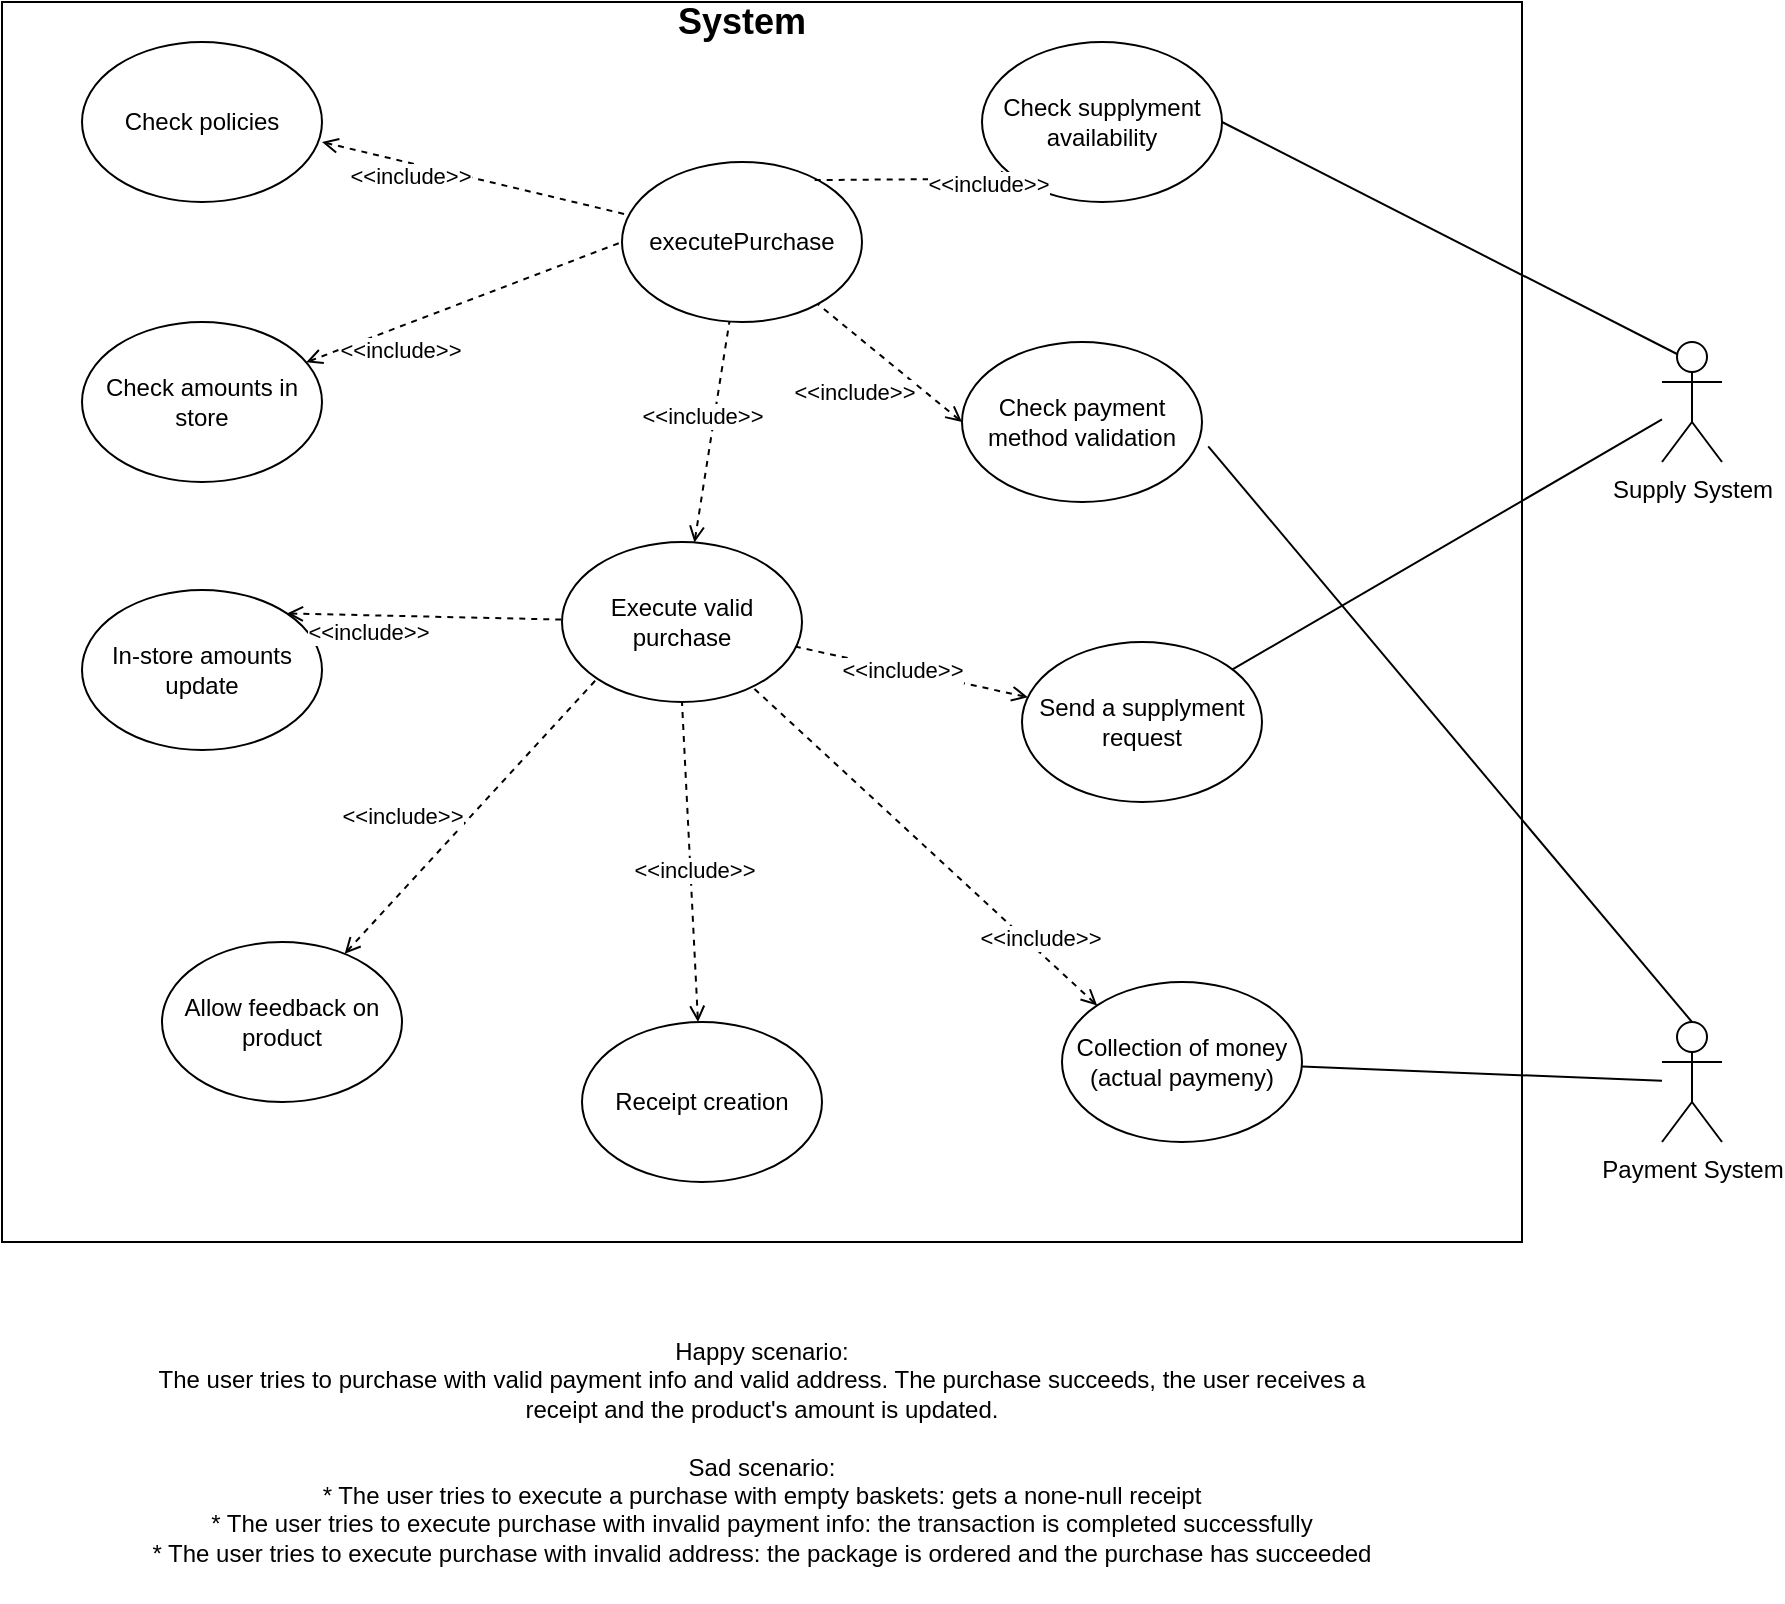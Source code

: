 <mxfile version="14.8.0" type="device"><diagram id="GF-xDZAtTtPJgC9kSCFO" name="Page-1"><mxGraphModel dx="1278" dy="579" grid="1" gridSize="10" guides="1" tooltips="1" connect="1" arrows="1" fold="1" page="1" pageScale="1" pageWidth="583" pageHeight="827" math="0" shadow="0"><root><mxCell id="0"/><mxCell id="1" parent="0"/><mxCell id="OXgNddLI51u4a1bNV40O-27" value="Supply System" style="shape=umlActor;verticalLabelPosition=bottom;verticalAlign=top;html=1;outlineConnect=0;" parent="1" vertex="1"><mxGeometry x="950" y="180" width="30" height="60" as="geometry"/></mxCell><mxCell id="OXgNddLI51u4a1bNV40O-29" value="Payment System" style="shape=umlActor;verticalLabelPosition=bottom;verticalAlign=top;html=1;outlineConnect=0;" parent="1" vertex="1"><mxGeometry x="950" y="520" width="30" height="60" as="geometry"/></mxCell><mxCell id="OXgNddLI51u4a1bNV40O-37" value="" style="rounded=0;whiteSpace=wrap;html=1;" parent="1" vertex="1"><mxGeometry x="120" y="10" width="760" height="620" as="geometry"/></mxCell><mxCell id="OXgNddLI51u4a1bNV40O-38" value="executePurchase" style="ellipse;whiteSpace=wrap;html=1;" parent="1" vertex="1"><mxGeometry x="430" y="90" width="120" height="80" as="geometry"/></mxCell><mxCell id="OXgNddLI51u4a1bNV40O-39" value="Check policies" style="ellipse;whiteSpace=wrap;html=1;" parent="1" vertex="1"><mxGeometry x="160" y="30" width="120" height="80" as="geometry"/></mxCell><mxCell id="OXgNddLI51u4a1bNV40O-40" value="Check amounts in store" style="ellipse;whiteSpace=wrap;html=1;" parent="1" vertex="1"><mxGeometry x="160" y="170" width="120" height="80" as="geometry"/></mxCell><mxCell id="OXgNddLI51u4a1bNV40O-41" value="Check supplyment availability" style="ellipse;whiteSpace=wrap;html=1;" parent="1" vertex="1"><mxGeometry x="610" y="30" width="120" height="80" as="geometry"/></mxCell><mxCell id="OXgNddLI51u4a1bNV40O-42" value="Check payment method validation" style="ellipse;whiteSpace=wrap;html=1;" parent="1" vertex="1"><mxGeometry x="600" y="180" width="120" height="80" as="geometry"/></mxCell><mxCell id="OXgNddLI51u4a1bNV40O-43" value="Collection of money (actual paymeny)" style="ellipse;whiteSpace=wrap;html=1;" parent="1" vertex="1"><mxGeometry x="650" y="500" width="120" height="80" as="geometry"/></mxCell><mxCell id="OXgNddLI51u4a1bNV40O-44" value="In-store amounts update" style="ellipse;whiteSpace=wrap;html=1;" parent="1" vertex="1"><mxGeometry x="160" y="304" width="120" height="80" as="geometry"/></mxCell><mxCell id="OXgNddLI51u4a1bNV40O-45" value="Receipt creation" style="ellipse;whiteSpace=wrap;html=1;" parent="1" vertex="1"><mxGeometry x="410" y="520" width="120" height="80" as="geometry"/></mxCell><mxCell id="OXgNddLI51u4a1bNV40O-46" value="" style="endArrow=none;html=1;exitX=1;exitY=0.625;exitDx=0;exitDy=0;dashed=1;startArrow=open;startFill=0;exitPerimeter=0;" parent="1" source="OXgNddLI51u4a1bNV40O-39" target="OXgNddLI51u4a1bNV40O-38" edge="1"><mxGeometry width="50" height="50" relative="1" as="geometry"><mxPoint x="310" y="250" as="sourcePoint"/><mxPoint x="392.88" y="321.2" as="targetPoint"/></mxGeometry></mxCell><mxCell id="OXgNddLI51u4a1bNV40O-47" value="&amp;lt;&amp;lt;include&amp;gt;&amp;gt;" style="edgeLabel;html=1;align=center;verticalAlign=middle;resizable=0;points=[];" parent="OXgNddLI51u4a1bNV40O-46" vertex="1" connectable="0"><mxGeometry x="-0.54" y="-3" relative="1" as="geometry"><mxPoint x="9" y="5" as="offset"/></mxGeometry></mxCell><mxCell id="OXgNddLI51u4a1bNV40O-48" value="" style="endArrow=none;html=1;dashed=1;startArrow=open;startFill=0;entryX=0;entryY=0.5;entryDx=0;entryDy=0;" parent="1" source="OXgNddLI51u4a1bNV40O-40" target="OXgNddLI51u4a1bNV40O-38" edge="1"><mxGeometry width="50" height="50" relative="1" as="geometry"><mxPoint x="320" y="250" as="sourcePoint"/><mxPoint x="406.328" y="327.837" as="targetPoint"/></mxGeometry></mxCell><mxCell id="OXgNddLI51u4a1bNV40O-49" value="&amp;lt;&amp;lt;include&amp;gt;&amp;gt;" style="edgeLabel;html=1;align=center;verticalAlign=middle;resizable=0;points=[];" parent="OXgNddLI51u4a1bNV40O-48" vertex="1" connectable="0"><mxGeometry x="-0.54" y="-3" relative="1" as="geometry"><mxPoint x="9" y="5" as="offset"/></mxGeometry></mxCell><mxCell id="OXgNddLI51u4a1bNV40O-50" value="" style="endArrow=none;html=1;exitX=0;exitY=1;exitDx=0;exitDy=0;dashed=1;startArrow=open;startFill=0;entryX=0.793;entryY=0.113;entryDx=0;entryDy=0;entryPerimeter=0;" parent="1" source="OXgNddLI51u4a1bNV40O-41" target="OXgNddLI51u4a1bNV40O-38" edge="1"><mxGeometry width="50" height="50" relative="1" as="geometry"><mxPoint x="370" y="260" as="sourcePoint"/><mxPoint x="456.328" y="337.837" as="targetPoint"/></mxGeometry></mxCell><mxCell id="OXgNddLI51u4a1bNV40O-51" value="&amp;lt;&amp;lt;include&amp;gt;&amp;gt;" style="edgeLabel;html=1;align=center;verticalAlign=middle;resizable=0;points=[];" parent="OXgNddLI51u4a1bNV40O-50" vertex="1" connectable="0"><mxGeometry x="-0.54" y="-3" relative="1" as="geometry"><mxPoint x="9" y="5" as="offset"/></mxGeometry></mxCell><mxCell id="OXgNddLI51u4a1bNV40O-52" value="" style="endArrow=none;html=1;exitX=0;exitY=0.5;exitDx=0;exitDy=0;dashed=1;startArrow=open;startFill=0;" parent="1" source="OXgNddLI51u4a1bNV40O-42" target="OXgNddLI51u4a1bNV40O-38" edge="1"><mxGeometry width="50" height="50" relative="1" as="geometry"><mxPoint x="380" y="270" as="sourcePoint"/><mxPoint x="466.328" y="347.837" as="targetPoint"/></mxGeometry></mxCell><mxCell id="OXgNddLI51u4a1bNV40O-53" value="&amp;lt;&amp;lt;include&amp;gt;&amp;gt;" style="edgeLabel;html=1;align=center;verticalAlign=middle;resizable=0;points=[];" parent="OXgNddLI51u4a1bNV40O-52" vertex="1" connectable="0"><mxGeometry x="-0.54" y="-3" relative="1" as="geometry"><mxPoint x="-40" y="1" as="offset"/></mxGeometry></mxCell><mxCell id="OXgNddLI51u4a1bNV40O-54" value="" style="endArrow=none;html=1;exitX=0;exitY=0;exitDx=0;exitDy=0;dashed=1;startArrow=open;startFill=0;" parent="1" source="OXgNddLI51u4a1bNV40O-43" target="OXgNddLI51u4a1bNV40O-66" edge="1"><mxGeometry width="50" height="50" relative="1" as="geometry"><mxPoint x="390" y="280" as="sourcePoint"/><mxPoint x="476.328" y="357.837" as="targetPoint"/></mxGeometry></mxCell><mxCell id="OXgNddLI51u4a1bNV40O-55" value="&amp;lt;&amp;lt;include&amp;gt;&amp;gt;" style="edgeLabel;html=1;align=center;verticalAlign=middle;resizable=0;points=[];" parent="OXgNddLI51u4a1bNV40O-54" vertex="1" connectable="0"><mxGeometry x="-0.54" y="-3" relative="1" as="geometry"><mxPoint x="9" y="5" as="offset"/></mxGeometry></mxCell><mxCell id="OXgNddLI51u4a1bNV40O-56" value="" style="endArrow=none;html=1;exitX=1;exitY=0;exitDx=0;exitDy=0;dashed=1;startArrow=open;startFill=0;" parent="1" source="OXgNddLI51u4a1bNV40O-44" target="OXgNddLI51u4a1bNV40O-66" edge="1"><mxGeometry width="50" height="50" relative="1" as="geometry"><mxPoint x="360" y="290" as="sourcePoint"/><mxPoint x="446.328" y="367.837" as="targetPoint"/></mxGeometry></mxCell><mxCell id="OXgNddLI51u4a1bNV40O-57" value="&amp;lt;&amp;lt;include&amp;gt;&amp;gt;" style="edgeLabel;html=1;align=center;verticalAlign=middle;resizable=0;points=[];" parent="OXgNddLI51u4a1bNV40O-56" vertex="1" connectable="0"><mxGeometry x="-0.54" y="-3" relative="1" as="geometry"><mxPoint x="9" y="5" as="offset"/></mxGeometry></mxCell><mxCell id="OXgNddLI51u4a1bNV40O-58" value="" style="endArrow=none;html=1;dashed=1;startArrow=open;startFill=0;entryX=0.5;entryY=1;entryDx=0;entryDy=0;" parent="1" source="OXgNddLI51u4a1bNV40O-45" target="OXgNddLI51u4a1bNV40O-66" edge="1"><mxGeometry width="50" height="50" relative="1" as="geometry"><mxPoint x="370" y="300" as="sourcePoint"/><mxPoint x="456.328" y="377.837" as="targetPoint"/></mxGeometry></mxCell><mxCell id="OXgNddLI51u4a1bNV40O-59" value="&amp;lt;&amp;lt;include&amp;gt;&amp;gt;" style="edgeLabel;html=1;align=center;verticalAlign=middle;resizable=0;points=[];" parent="OXgNddLI51u4a1bNV40O-58" vertex="1" connectable="0"><mxGeometry x="-0.54" y="-3" relative="1" as="geometry"><mxPoint x="-3" y="-39" as="offset"/></mxGeometry></mxCell><mxCell id="OXgNddLI51u4a1bNV40O-60" value="" style="endArrow=none;html=1;entryX=0.5;entryY=0;entryDx=0;entryDy=0;entryPerimeter=0;exitX=1.026;exitY=0.652;exitDx=0;exitDy=0;exitPerimeter=0;" parent="1" source="OXgNddLI51u4a1bNV40O-42" target="OXgNddLI51u4a1bNV40O-29" edge="1"><mxGeometry width="50" height="50" relative="1" as="geometry"><mxPoint x="820" y="410" as="sourcePoint"/><mxPoint x="949.0" y="404" as="targetPoint"/></mxGeometry></mxCell><mxCell id="OXgNddLI51u4a1bNV40O-61" value="" style="endArrow=none;html=1;" parent="1" source="OXgNddLI51u4a1bNV40O-43" target="OXgNddLI51u4a1bNV40O-29" edge="1"><mxGeometry width="50" height="50" relative="1" as="geometry"><mxPoint x="810" y="490" as="sourcePoint"/><mxPoint x="949.0" y="417.571" as="targetPoint"/></mxGeometry></mxCell><mxCell id="OXgNddLI51u4a1bNV40O-62" value="" style="endArrow=none;html=1;entryX=0.25;entryY=0.1;entryDx=0;entryDy=0;entryPerimeter=0;exitX=1;exitY=0.5;exitDx=0;exitDy=0;" parent="1" source="OXgNddLI51u4a1bNV40O-41" target="OXgNddLI51u4a1bNV40O-27" edge="1"><mxGeometry width="50" height="50" relative="1" as="geometry"><mxPoint x="780" y="220" as="sourcePoint"/><mxPoint x="950" y="200" as="targetPoint"/></mxGeometry></mxCell><mxCell id="OXgNddLI51u4a1bNV40O-64" value="&lt;font style=&quot;font-size: 18px&quot;&gt;&lt;b&gt;System&lt;/b&gt;&lt;/font&gt;" style="text;html=1;strokeColor=none;fillColor=none;align=center;verticalAlign=middle;whiteSpace=wrap;rounded=0;" parent="1" vertex="1"><mxGeometry x="470" y="10" width="40" height="20" as="geometry"/></mxCell><mxCell id="OXgNddLI51u4a1bNV40O-66" value="Execute valid purchase" style="ellipse;whiteSpace=wrap;html=1;" parent="1" vertex="1"><mxGeometry x="400" y="280" width="120" height="80" as="geometry"/></mxCell><mxCell id="OXgNddLI51u4a1bNV40O-67" value="" style="endArrow=none;html=1;dashed=1;startArrow=open;startFill=0;" parent="1" source="OXgNddLI51u4a1bNV40O-66" target="OXgNddLI51u4a1bNV40O-38" edge="1"><mxGeometry width="50" height="50" relative="1" as="geometry"><mxPoint x="480" y="530" as="sourcePoint"/><mxPoint x="480" y="370" as="targetPoint"/></mxGeometry></mxCell><mxCell id="OXgNddLI51u4a1bNV40O-68" value="&amp;lt;&amp;lt;include&amp;gt;&amp;gt;" style="edgeLabel;html=1;align=center;verticalAlign=middle;resizable=0;points=[];" parent="OXgNddLI51u4a1bNV40O-67" vertex="1" connectable="0"><mxGeometry x="-0.54" y="-3" relative="1" as="geometry"><mxPoint x="-3" y="-39" as="offset"/></mxGeometry></mxCell><mxCell id="OXgNddLI51u4a1bNV40O-69" value="Send a supplyment request" style="ellipse;whiteSpace=wrap;html=1;" parent="1" vertex="1"><mxGeometry x="630" y="330" width="120" height="80" as="geometry"/></mxCell><mxCell id="OXgNddLI51u4a1bNV40O-70" value="" style="endArrow=none;html=1;dashed=1;startArrow=open;startFill=0;" parent="1" source="OXgNddLI51u4a1bNV40O-69" target="OXgNddLI51u4a1bNV40O-66" edge="1"><mxGeometry width="50" height="50" relative="1" as="geometry"><mxPoint x="476.102" y="290.207" as="sourcePoint"/><mxPoint x="493.719" y="179.78" as="targetPoint"/></mxGeometry></mxCell><mxCell id="OXgNddLI51u4a1bNV40O-71" value="&amp;lt;&amp;lt;include&amp;gt;&amp;gt;" style="edgeLabel;html=1;align=center;verticalAlign=middle;resizable=0;points=[];" parent="OXgNddLI51u4a1bNV40O-70" vertex="1" connectable="0"><mxGeometry x="-0.54" y="-3" relative="1" as="geometry"><mxPoint x="-37" y="-5" as="offset"/></mxGeometry></mxCell><mxCell id="OXgNddLI51u4a1bNV40O-72" value="" style="endArrow=none;html=1;" parent="1" source="OXgNddLI51u4a1bNV40O-69" target="OXgNddLI51u4a1bNV40O-27" edge="1"><mxGeometry width="50" height="50" relative="1" as="geometry"><mxPoint x="810" y="330" as="sourcePoint"/><mxPoint x="860" y="280" as="targetPoint"/></mxGeometry></mxCell><mxCell id="OXgNddLI51u4a1bNV40O-77" value="Allow feedback on product" style="ellipse;whiteSpace=wrap;html=1;" parent="1" vertex="1"><mxGeometry x="200" y="480" width="120" height="80" as="geometry"/></mxCell><mxCell id="OXgNddLI51u4a1bNV40O-78" value="" style="endArrow=none;html=1;dashed=1;startArrow=open;startFill=0;entryX=0;entryY=1;entryDx=0;entryDy=0;" parent="1" source="OXgNddLI51u4a1bNV40O-77" target="OXgNddLI51u4a1bNV40O-66" edge="1"><mxGeometry width="50" height="50" relative="1" as="geometry"><mxPoint x="478.001" y="530.022" as="sourcePoint"/><mxPoint x="470" y="370" as="targetPoint"/></mxGeometry></mxCell><mxCell id="OXgNddLI51u4a1bNV40O-79" value="&amp;lt;&amp;lt;include&amp;gt;&amp;gt;" style="edgeLabel;html=1;align=center;verticalAlign=middle;resizable=0;points=[];" parent="OXgNddLI51u4a1bNV40O-78" vertex="1" connectable="0"><mxGeometry x="-0.54" y="-3" relative="1" as="geometry"><mxPoint x="-3" y="-39" as="offset"/></mxGeometry></mxCell><mxCell id="fr2rbZKPOcLlQJ9hkJmF-2" value="Happy scenario:&lt;br&gt;The user tries to purchase with valid payment info and valid address. The purchase succeeds, the user receives a receipt and the product's amount is updated.&lt;br&gt;&lt;br&gt;Sad scenario:&lt;br&gt;* The user tries to execute a purchase with empty baskets: gets a none-null receipt&lt;br&gt;* The user tries to execute purchase with invalid payment info: the transaction is completed successfully&lt;br&gt;* The user tries to execute purchase with invalid address: the package is ordered and the purchase has succeeded" style="text;html=1;strokeColor=none;fillColor=none;align=center;verticalAlign=middle;whiteSpace=wrap;rounded=0;" vertex="1" parent="1"><mxGeometry x="190" y="660" width="620" height="150" as="geometry"/></mxCell></root></mxGraphModel></diagram></mxfile>